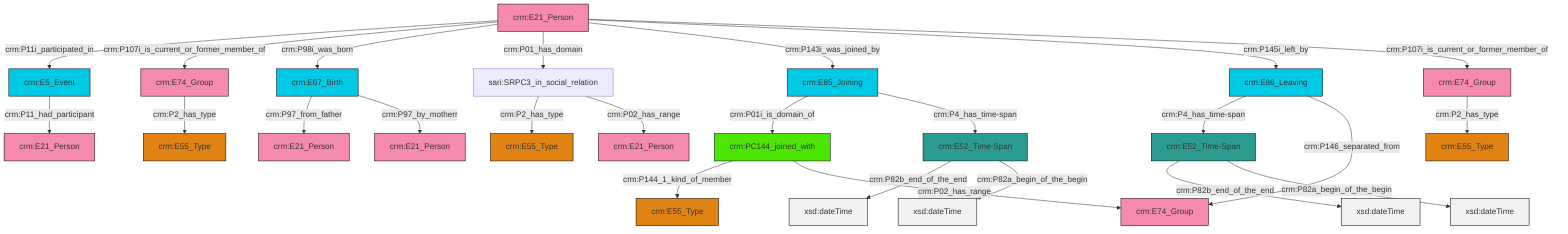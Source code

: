 graph TD
classDef Literal fill:#f2f2f2,stroke:#000000;
classDef CRM_Entity fill:#FFFFFF,stroke:#000000;
classDef Temporal_Entity fill:#00C9E6, stroke:#000000;
classDef Type fill:#E18312, stroke:#000000;
classDef Time-Span fill:#2C9C91, stroke:#000000;
classDef Appellation fill:#FFEB7F, stroke:#000000;
classDef Place fill:#008836, stroke:#000000;
classDef Persistent_Item fill:#B266B2, stroke:#000000;
classDef Conceptual_Object fill:#FFD700, stroke:#000000;
classDef Physical_Thing fill:#D2B48C, stroke:#000000;
classDef Actor fill:#f58aad, stroke:#000000;
classDef PC_Classes fill:#4ce600, stroke:#000000;
classDef Multi fill:#cccccc,stroke:#000000;

2["crm:E67_Birth"]:::Temporal_Entity -->|crm:P97_from_father| 3["crm:E21_Person"]:::Actor
8["crm:E5_Event"]:::Temporal_Entity -->|crm:P11_had_participant| 9["crm:E21_Person"]:::Actor
12["crm:E85_Joining"]:::Temporal_Entity -->|crm:P01i_is_domain_of| 13["crm:PC144_joined_with"]:::PC_Classes
22["crm:E52_Time-Span"]:::Time-Span -->|crm:P82b_end_of_the_end| 23[xsd:dateTime]:::Literal
0["crm:E21_Person"]:::Actor -->|crm:P11i_participated_in| 8["crm:E5_Event"]:::Temporal_Entity
13["crm:PC144_joined_with"]:::PC_Classes -->|crm:P144_1_kind_of_member| 26["crm:E55_Type"]:::Type
27["crm:E52_Time-Span"]:::Time-Span -->|crm:P82b_end_of_the_end| 28[xsd:dateTime]:::Literal
2["crm:E67_Birth"]:::Temporal_Entity -->|crm:P97_by_motherr| 16["crm:E21_Person"]:::Actor
10["sari:SRPC3_in_social_relation"]:::Default -->|crm:P2_has_type| 29["crm:E55_Type"]:::Type
27["crm:E52_Time-Span"]:::Time-Span -->|crm:P82a_begin_of_the_begin| 30[xsd:dateTime]:::Literal
0["crm:E21_Person"]:::Actor -->|crm:P107i_is_current_or_former_member_of| 18["crm:E74_Group"]:::Actor
22["crm:E52_Time-Span"]:::Time-Span -->|crm:P82a_begin_of_the_begin| 34[xsd:dateTime]:::Literal
0["crm:E21_Person"]:::Actor -->|crm:P98i_was_born| 2["crm:E67_Birth"]:::Temporal_Entity
0["crm:E21_Person"]:::Actor -->|crm:P01_has_domain| 10["sari:SRPC3_in_social_relation"]:::Default
12["crm:E85_Joining"]:::Temporal_Entity -->|crm:P4_has_time-span| 27["crm:E52_Time-Span"]:::Time-Span
13["crm:PC144_joined_with"]:::PC_Classes -->|crm:P02_has_range| 4["crm:E74_Group"]:::Actor
20["crm:E74_Group"]:::Actor -->|crm:P2_has_type| 32["crm:E55_Type"]:::Type
0["crm:E21_Person"]:::Actor -->|crm:P143i_was_joined_by| 12["crm:E85_Joining"]:::Temporal_Entity
6["crm:E86_Leaving"]:::Temporal_Entity -->|crm:P4_has_time-span| 22["crm:E52_Time-Span"]:::Time-Span
10["sari:SRPC3_in_social_relation"]:::Default -->|crm:P02_has_range| 36["crm:E21_Person"]:::Actor
0["crm:E21_Person"]:::Actor -->|crm:P145i_left_by| 6["crm:E86_Leaving"]:::Temporal_Entity
18["crm:E74_Group"]:::Actor -->|crm:P2_has_type| 42["crm:E55_Type"]:::Type
6["crm:E86_Leaving"]:::Temporal_Entity -->|crm:P146_separated_from| 4["crm:E74_Group"]:::Actor
0["crm:E21_Person"]:::Actor -->|crm:P107i_is_current_or_former_member_of| 20["crm:E74_Group"]:::Actor